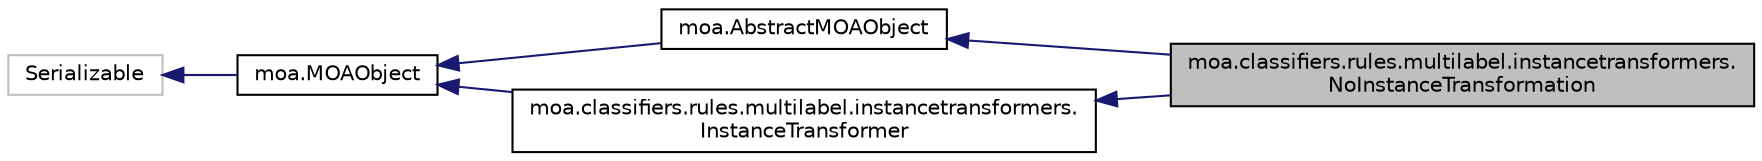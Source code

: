 digraph "moa.classifiers.rules.multilabel.instancetransformers.NoInstanceTransformation"
{
 // LATEX_PDF_SIZE
  edge [fontname="Helvetica",fontsize="10",labelfontname="Helvetica",labelfontsize="10"];
  node [fontname="Helvetica",fontsize="10",shape=record];
  rankdir="LR";
  Node1 [label="moa.classifiers.rules.multilabel.instancetransformers.\lNoInstanceTransformation",height=0.2,width=0.4,color="black", fillcolor="grey75", style="filled", fontcolor="black",tooltip=" "];
  Node2 -> Node1 [dir="back",color="midnightblue",fontsize="10",style="solid",fontname="Helvetica"];
  Node2 [label="moa.AbstractMOAObject",height=0.2,width=0.4,color="black", fillcolor="white", style="filled",URL="$classmoa_1_1_abstract_m_o_a_object.html",tooltip=" "];
  Node3 -> Node2 [dir="back",color="midnightblue",fontsize="10",style="solid",fontname="Helvetica"];
  Node3 [label="moa.MOAObject",height=0.2,width=0.4,color="black", fillcolor="white", style="filled",URL="$interfacemoa_1_1_m_o_a_object.html",tooltip=" "];
  Node4 -> Node3 [dir="back",color="midnightblue",fontsize="10",style="solid",fontname="Helvetica"];
  Node4 [label="Serializable",height=0.2,width=0.4,color="grey75", fillcolor="white", style="filled",tooltip=" "];
  Node5 -> Node1 [dir="back",color="midnightblue",fontsize="10",style="solid",fontname="Helvetica"];
  Node5 [label="moa.classifiers.rules.multilabel.instancetransformers.\lInstanceTransformer",height=0.2,width=0.4,color="black", fillcolor="white", style="filled",URL="$interfacemoa_1_1classifiers_1_1rules_1_1multilabel_1_1instancetransformers_1_1_instance_transformer.html",tooltip=" "];
  Node3 -> Node5 [dir="back",color="midnightblue",fontsize="10",style="solid",fontname="Helvetica"];
}
